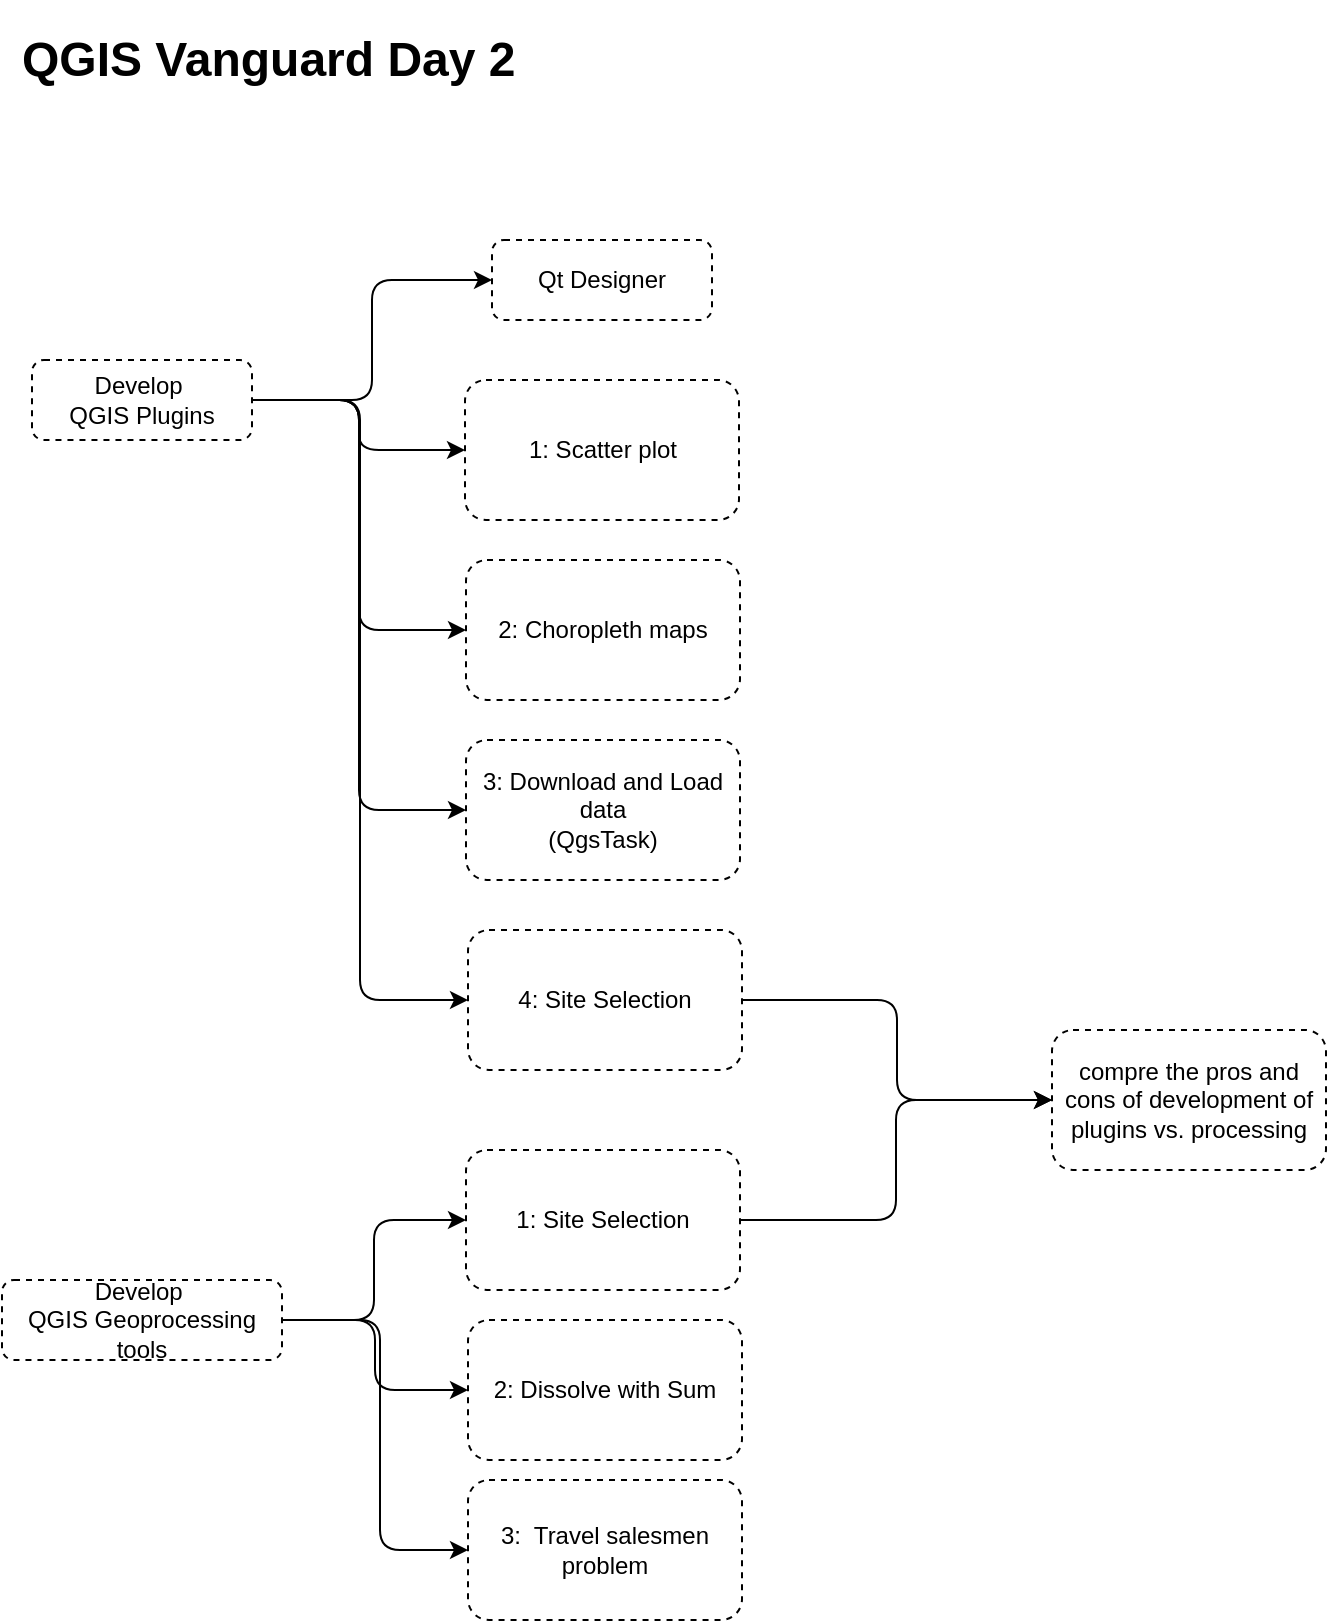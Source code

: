 <mxGraphModel dx="956" dy="678" grid="1" gridSize="10" guides="1" tooltips="1" connect="1" arrows="1" fold="1" page="1" pageScale="1" pageWidth="850" pageHeight="1100" background="#ffffff"><root><mxCell id="0"/><mxCell id="1" parent="0"/><mxCell id="2" value="&lt;h1&gt;QGIS Vanguard Day 2&lt;/h1&gt;" style="text;html=1;strokeColor=none;fillColor=none;spacing=5;spacingTop=-20;whiteSpace=wrap;overflow=hidden;rounded=0;" vertex="1" parent="1"><mxGeometry x="60" y="60" width="380" height="40" as="geometry"/></mxCell><mxCell id="3" value="Develop&amp;nbsp;&lt;div&gt;QGIS Plugins&lt;/div&gt;" style="rounded=1;whiteSpace=wrap;html=1;dashed=1;" vertex="1" parent="1"><mxGeometry x="70" y="230" width="110" height="40" as="geometry"/></mxCell><mxCell id="4" value="Qt Designer" style="rounded=1;whiteSpace=wrap;html=1;dashed=1;" vertex="1" parent="1"><mxGeometry x="300" y="170" width="110" height="40" as="geometry"/></mxCell><mxCell id="5" value="1: Scatter plot" style="rounded=1;whiteSpace=wrap;html=1;dashed=1;" vertex="1" parent="1"><mxGeometry x="286.5" y="240" width="137" height="70" as="geometry"/></mxCell><mxCell id="6" value="" style="edgeStyle=elbowEdgeStyle;elbow=horizontal;endArrow=classic;html=1;exitX=1;exitY=0.5;entryX=0;entryY=0.5;" edge="1" source="3" target="4" parent="1"><mxGeometry width="50" height="50" relative="1" as="geometry"><mxPoint x="245" y="220" as="sourcePoint"/><mxPoint x="355" y="420" as="targetPoint"/></mxGeometry></mxCell><mxCell id="7" value="" style="edgeStyle=elbowEdgeStyle;elbow=horizontal;endArrow=classic;html=1;exitX=1;exitY=0.5;entryX=0;entryY=0.5;" edge="1" source="3" target="5" parent="1"><mxGeometry width="50" height="50" relative="1" as="geometry"><mxPoint x="190" y="200" as="sourcePoint"/><mxPoint x="310" y="200" as="targetPoint"/></mxGeometry></mxCell><mxCell id="8" value="" style="edgeStyle=elbowEdgeStyle;elbow=horizontal;endArrow=classic;html=1;entryX=0;entryY=0.5;exitX=1;exitY=0.5;" edge="1" source="3" target="9" parent="1"><mxGeometry width="50" height="50" relative="1" as="geometry"><mxPoint x="190" y="200" as="sourcePoint"/><mxPoint x="276.235" y="519.647" as="targetPoint"/></mxGeometry></mxCell><mxCell id="9" value="2: Choropleth maps" style="rounded=1;whiteSpace=wrap;html=1;dashed=1;" vertex="1" parent="1"><mxGeometry x="287" y="330" width="137" height="70" as="geometry"/></mxCell><mxCell id="10" value="3: Download and Load data&lt;div&gt;(QgsTask)&lt;/div&gt;" style="rounded=1;whiteSpace=wrap;html=1;dashed=1;" vertex="1" parent="1"><mxGeometry x="287" y="420" width="137" height="70" as="geometry"/></mxCell><mxCell id="11" value="" style="edgeStyle=elbowEdgeStyle;elbow=horizontal;endArrow=classic;html=1;entryX=0;entryY=0.5;" edge="1" parent="1" target="10"><mxGeometry width="50" height="50" relative="1" as="geometry"><mxPoint x="180" y="250" as="sourcePoint"/><mxPoint x="297" y="375" as="targetPoint"/></mxGeometry></mxCell><mxCell id="12" value="4: Site Selection" style="rounded=1;whiteSpace=wrap;html=1;dashed=1;" vertex="1" parent="1"><mxGeometry x="288" y="515" width="137" height="70" as="geometry"/></mxCell><mxCell id="13" value="" style="edgeStyle=elbowEdgeStyle;elbow=horizontal;endArrow=classic;html=1;entryX=0;entryY=0.5;exitX=1;exitY=0.5;" edge="1" parent="1" source="3" target="12"><mxGeometry width="50" height="50" relative="1" as="geometry"><mxPoint x="190" y="260" as="sourcePoint"/><mxPoint x="297" y="465" as="targetPoint"/></mxGeometry></mxCell><mxCell id="14" value="Develop&amp;nbsp;&lt;div&gt;QGIS Geoprocessing tools&lt;/div&gt;" style="rounded=1;whiteSpace=wrap;html=1;dashed=1;" vertex="1" parent="1"><mxGeometry x="55" y="690" width="140" height="40" as="geometry"/></mxCell><mxCell id="15" value="1: Site Selection" style="rounded=1;whiteSpace=wrap;html=1;dashed=1;" vertex="1" parent="1"><mxGeometry x="287" y="625" width="137" height="70" as="geometry"/></mxCell><mxCell id="16" value="2: Dissolve with Sum" style="rounded=1;whiteSpace=wrap;html=1;dashed=1;" vertex="1" parent="1"><mxGeometry x="288" y="710" width="137" height="70" as="geometry"/></mxCell><mxCell id="17" value="3:&amp;nbsp; Travel salesmen problem" style="rounded=1;whiteSpace=wrap;html=1;dashed=1;" vertex="1" parent="1"><mxGeometry x="288" y="790" width="137" height="70" as="geometry"/></mxCell><mxCell id="18" value="" style="edgeStyle=elbowEdgeStyle;elbow=horizontal;endArrow=classic;html=1;exitX=1;exitY=0.5;" edge="1" parent="1" source="14" target="15"><mxGeometry width="50" height="50" relative="1" as="geometry"><mxPoint x="196" y="570" as="sourcePoint"/><mxPoint x="304" y="870" as="targetPoint"/></mxGeometry></mxCell><mxCell id="19" value="" style="edgeStyle=elbowEdgeStyle;elbow=horizontal;endArrow=classic;html=1;exitX=1;exitY=0.5;" edge="1" parent="1" source="14" target="16"><mxGeometry width="50" height="50" relative="1" as="geometry"><mxPoint x="210" y="625" as="sourcePoint"/><mxPoint x="318" y="925" as="targetPoint"/></mxGeometry></mxCell><mxCell id="20" value="" style="edgeStyle=elbowEdgeStyle;elbow=horizontal;endArrow=classic;html=1;entryX=0;entryY=0.5;" edge="1" parent="1" target="17"><mxGeometry width="50" height="50" relative="1" as="geometry"><mxPoint x="200" y="710" as="sourcePoint"/><mxPoint x="328" y="935" as="targetPoint"/></mxGeometry></mxCell><mxCell id="21" value="" style="edgeStyle=elbowEdgeStyle;elbow=horizontal;endArrow=classic;html=1;exitX=1;exitY=0.5;entryX=0;entryY=0.5;" edge="1" parent="1" source="12" target="23"><mxGeometry width="50" height="50" relative="1" as="geometry"><mxPoint x="550" y="500" as="sourcePoint"/><mxPoint x="640" y="600" as="targetPoint"/></mxGeometry></mxCell><mxCell id="22" value="" style="edgeStyle=elbowEdgeStyle;elbow=horizontal;endArrow=classic;html=1;exitX=1;exitY=0.5;entryX=0;entryY=0.5;" edge="1" parent="1" source="15" target="23"><mxGeometry width="50" height="50" relative="1" as="geometry"><mxPoint x="435" y="560" as="sourcePoint"/><mxPoint x="630" y="620" as="targetPoint"/></mxGeometry></mxCell><mxCell id="23" value="compre the pros and cons of development of plugins vs. processing" style="rounded=1;whiteSpace=wrap;html=1;dashed=1;" vertex="1" parent="1"><mxGeometry x="580" y="565" width="137" height="70" as="geometry"/></mxCell></root></mxGraphModel>